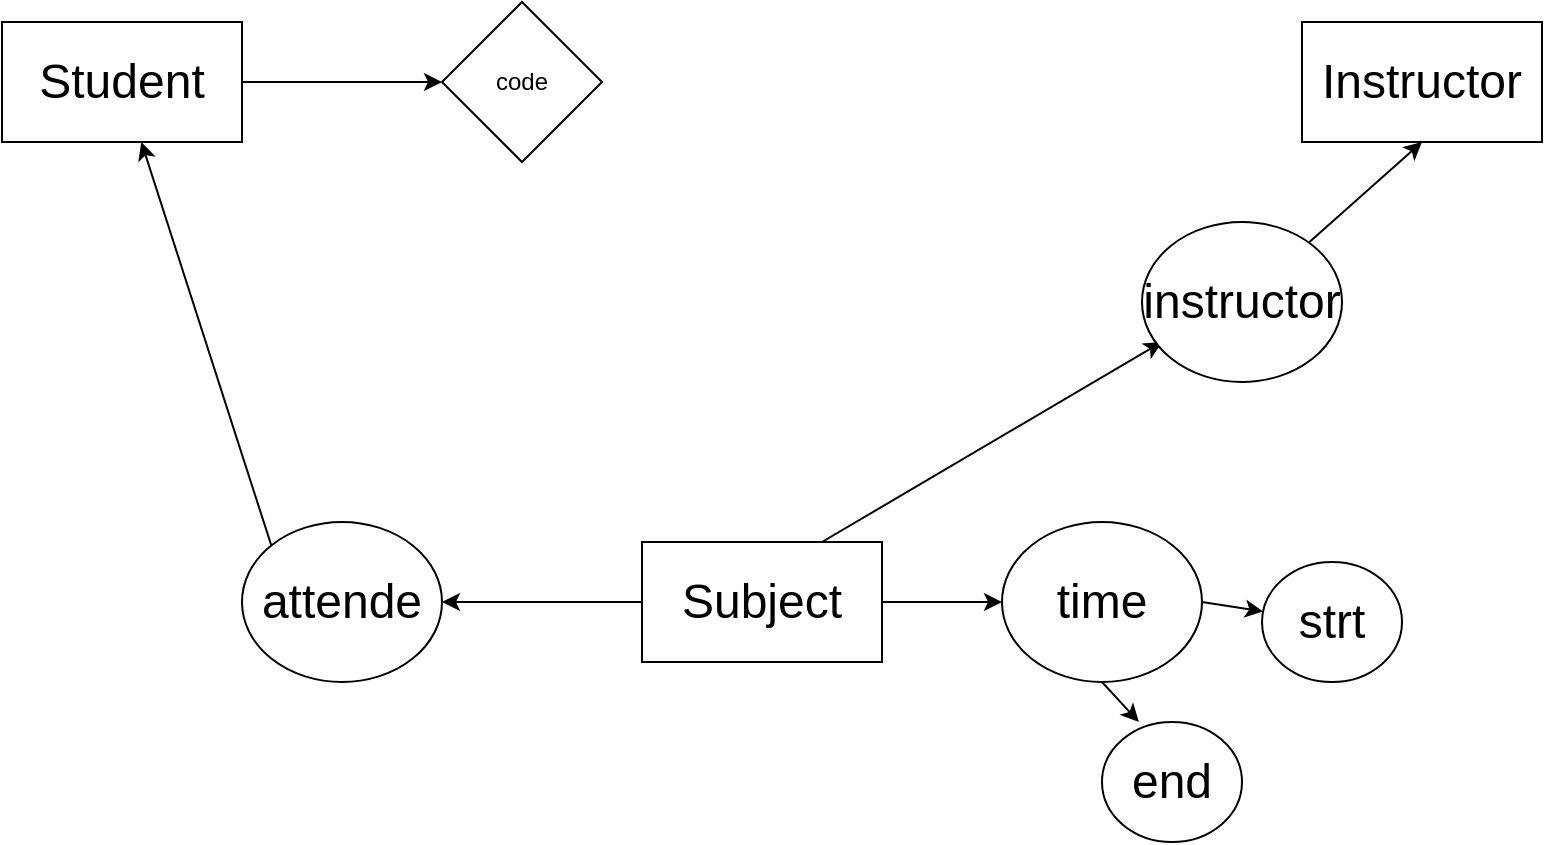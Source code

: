 <mxfile>
    <diagram id="yT-Iz9jWz9bsiUYlRC5E" name="Page-1">
        <mxGraphModel dx="1002" dy="571" grid="1" gridSize="10" guides="1" tooltips="1" connect="1" arrows="1" fold="1" page="1" pageScale="1" pageWidth="850" pageHeight="1100" math="0" shadow="0">
            <root>
                <mxCell id="0"/>
                <mxCell id="1" parent="0"/>
                <mxCell id="22" value="" style="edgeStyle=none;html=1;fontSize=24;" edge="1" parent="1" source="3" target="21">
                    <mxGeometry relative="1" as="geometry"/>
                </mxCell>
                <mxCell id="3" value="&lt;font style=&quot;font-size: 24px;&quot;&gt;Student&lt;/font&gt;" style="whiteSpace=wrap;html=1;" vertex="1" parent="1">
                    <mxGeometry x="40" y="170" width="120" height="60" as="geometry"/>
                </mxCell>
                <mxCell id="5" value="&lt;font style=&quot;font-size: 24px;&quot;&gt;Instructor&lt;/font&gt;" style="whiteSpace=wrap;html=1;" vertex="1" parent="1">
                    <mxGeometry x="690" y="170" width="120" height="60" as="geometry"/>
                </mxCell>
                <mxCell id="9" style="edgeStyle=none;html=1;exitX=1;exitY=0.5;exitDx=0;exitDy=0;entryX=0;entryY=0.5;entryDx=0;entryDy=0;fontSize=24;" edge="1" parent="1" source="6" target="8">
                    <mxGeometry relative="1" as="geometry"/>
                </mxCell>
                <mxCell id="10" style="edgeStyle=none;html=1;exitX=0;exitY=0.5;exitDx=0;exitDy=0;fontSize=24;" edge="1" parent="1" source="6">
                    <mxGeometry relative="1" as="geometry">
                        <mxPoint x="260" y="460" as="targetPoint"/>
                    </mxGeometry>
                </mxCell>
                <mxCell id="17" style="edgeStyle=none;html=1;exitX=0.75;exitY=0;exitDx=0;exitDy=0;fontSize=24;" edge="1" parent="1" source="6">
                    <mxGeometry relative="1" as="geometry">
                        <mxPoint x="620" y="330" as="targetPoint"/>
                    </mxGeometry>
                </mxCell>
                <mxCell id="6" value="&lt;font style=&quot;font-size: 24px;&quot;&gt;Subject&lt;/font&gt;" style="whiteSpace=wrap;html=1;" vertex="1" parent="1">
                    <mxGeometry x="360" y="430" width="120" height="60" as="geometry"/>
                </mxCell>
                <mxCell id="15" style="edgeStyle=none;html=1;exitX=1;exitY=0.5;exitDx=0;exitDy=0;fontSize=24;" edge="1" parent="1" source="8" target="13">
                    <mxGeometry relative="1" as="geometry"/>
                </mxCell>
                <mxCell id="16" style="edgeStyle=none;html=1;exitX=0.5;exitY=1;exitDx=0;exitDy=0;entryX=0.263;entryY=0;entryDx=0;entryDy=0;entryPerimeter=0;fontSize=24;" edge="1" parent="1" source="8" target="14">
                    <mxGeometry relative="1" as="geometry"/>
                </mxCell>
                <mxCell id="8" value="time" style="ellipse;whiteSpace=wrap;html=1;fontSize=24;" vertex="1" parent="1">
                    <mxGeometry x="540" y="420" width="100" height="80" as="geometry"/>
                </mxCell>
                <mxCell id="20" style="edgeStyle=none;html=1;exitX=0;exitY=0;exitDx=0;exitDy=0;fontSize=24;" edge="1" parent="1" source="11" target="3">
                    <mxGeometry relative="1" as="geometry"/>
                </mxCell>
                <mxCell id="11" value="attende" style="ellipse;whiteSpace=wrap;html=1;fontSize=24;" vertex="1" parent="1">
                    <mxGeometry x="160" y="420" width="100" height="80" as="geometry"/>
                </mxCell>
                <mxCell id="13" value="strt" style="ellipse;whiteSpace=wrap;html=1;fontSize=24;" vertex="1" parent="1">
                    <mxGeometry x="670" y="440" width="70" height="60" as="geometry"/>
                </mxCell>
                <mxCell id="14" value="end" style="ellipse;whiteSpace=wrap;html=1;fontSize=24;" vertex="1" parent="1">
                    <mxGeometry x="590" y="520" width="70" height="60" as="geometry"/>
                </mxCell>
                <mxCell id="19" style="edgeStyle=none;html=1;entryX=0.5;entryY=1;entryDx=0;entryDy=0;fontSize=24;" edge="1" parent="1" source="18" target="5">
                    <mxGeometry relative="1" as="geometry"/>
                </mxCell>
                <mxCell id="18" value="instructor" style="ellipse;whiteSpace=wrap;html=1;fontSize=24;" vertex="1" parent="1">
                    <mxGeometry x="610" y="270" width="100" height="80" as="geometry"/>
                </mxCell>
                <mxCell id="21" value="code" style="rhombus;whiteSpace=wrap;html=1;" vertex="1" parent="1">
                    <mxGeometry x="260" y="160" width="80" height="80" as="geometry"/>
                </mxCell>
            </root>
        </mxGraphModel>
    </diagram>
</mxfile>